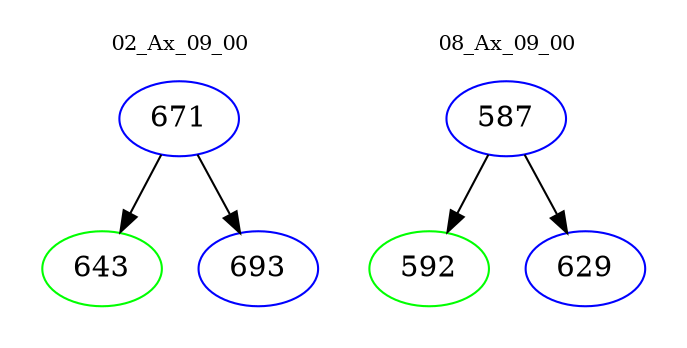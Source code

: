 digraph{
subgraph cluster_0 {
color = white
label = "02_Ax_09_00";
fontsize=10;
T0_671 [label="671", color="blue"]
T0_671 -> T0_643 [color="black"]
T0_643 [label="643", color="green"]
T0_671 -> T0_693 [color="black"]
T0_693 [label="693", color="blue"]
}
subgraph cluster_1 {
color = white
label = "08_Ax_09_00";
fontsize=10;
T1_587 [label="587", color="blue"]
T1_587 -> T1_592 [color="black"]
T1_592 [label="592", color="green"]
T1_587 -> T1_629 [color="black"]
T1_629 [label="629", color="blue"]
}
}
